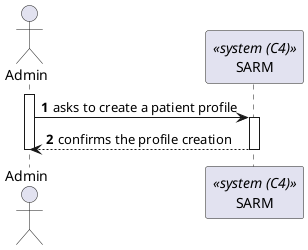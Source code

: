 @startuml process-view
autonumber

actor "Admin" as adm
participant "SARM" as sarm <<system (C4)>>

activate adm
    adm -> sarm : asks to create a patient profile
    activate sarm
        sarm --> adm : confirms the profile creation
    deactivate sarm
deactivate adm

@endum